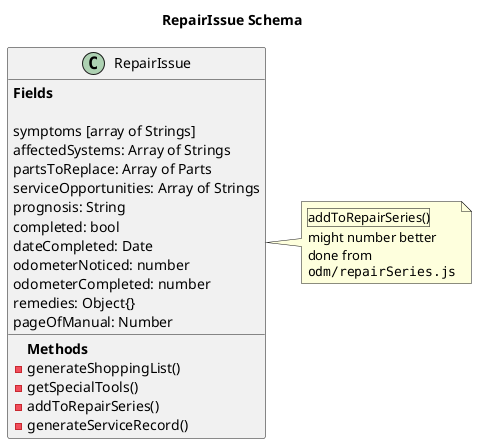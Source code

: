 @startuml
title  RepairIssue Schema

class RepairIssue {
{field}<b>Fields</b>

symptoms [array of Strings]
affectedSystems: Array of Strings
partsToReplace: Array of Parts
serviceOpportunities: Array of Strings
prognosis: String
completed: bool
dateCompleted: Date
odometerNoticed: number
odometerCompleted: number
remedies: Object{}
pageOfManual: Number



{method}<b>Methods</b>
- generateShoppingList()
- getSpecialTools()
- addToRepairSeries()
- generateServiceRecord()
}


note right
|addToRepairSeries()|
might number better
done from
""odm/repairSeries.js""
end note


@enduml